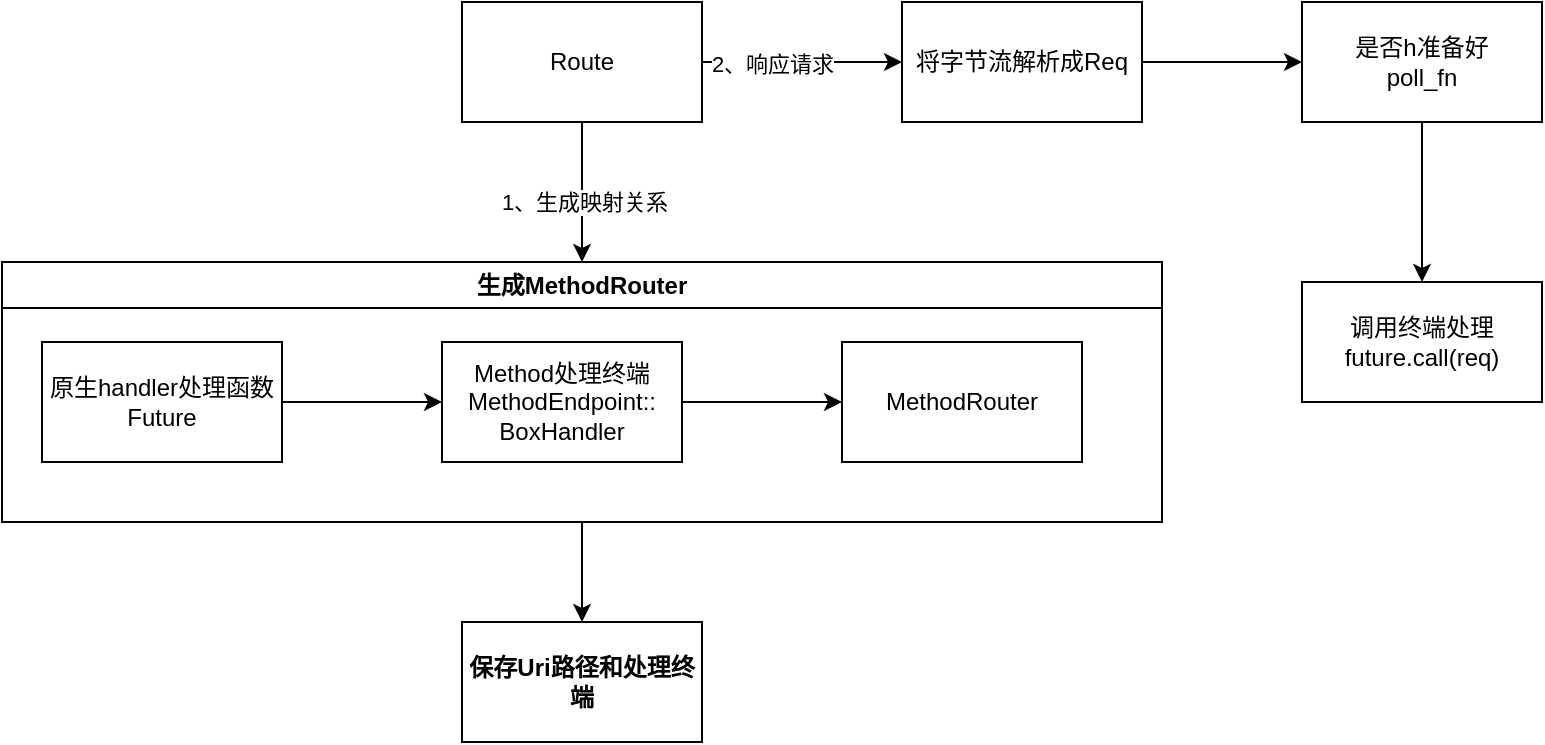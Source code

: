<mxfile>
    <diagram id="fd6AD5_KGd0gfpRy-8D4" name="第 1 页">
        <mxGraphModel dx="1534" dy="720" grid="1" gridSize="10" guides="1" tooltips="1" connect="1" arrows="1" fold="1" page="1" pageScale="1" pageWidth="827" pageHeight="1169" math="0" shadow="0">
            <root>
                <mxCell id="0"/>
                <mxCell id="1" parent="0"/>
                <mxCell id="13" style="edgeStyle=none;html=1;entryX=0.5;entryY=0;entryDx=0;entryDy=0;" parent="1" source="2" target="12" edge="1">
                    <mxGeometry relative="1" as="geometry">
                        <Array as="points">
                            <mxPoint x="320" y="120"/>
                        </Array>
                    </mxGeometry>
                </mxCell>
                <mxCell id="16" value="1、生成映射关系" style="edgeLabel;html=1;align=center;verticalAlign=middle;resizable=0;points=[];" parent="13" vertex="1" connectable="0">
                    <mxGeometry x="0.124" y="1" relative="1" as="geometry">
                        <mxPoint as="offset"/>
                    </mxGeometry>
                </mxCell>
                <mxCell id="18" style="edgeStyle=none;html=1;entryX=0;entryY=0.5;entryDx=0;entryDy=0;" parent="1" source="2" target="17" edge="1">
                    <mxGeometry relative="1" as="geometry"/>
                </mxCell>
                <mxCell id="19" value="2、响应请求" style="edgeLabel;html=1;align=center;verticalAlign=middle;resizable=0;points=[];" parent="18" vertex="1" connectable="0">
                    <mxGeometry x="-0.307" y="-1" relative="1" as="geometry">
                        <mxPoint as="offset"/>
                    </mxGeometry>
                </mxCell>
                <mxCell id="2" value="Route" style="rounded=0;whiteSpace=wrap;html=1;" parent="1" vertex="1">
                    <mxGeometry x="260" y="30" width="120" height="60" as="geometry"/>
                </mxCell>
                <mxCell id="5" value="" style="edgeStyle=none;html=1;" parent="1" source="3" target="4" edge="1">
                    <mxGeometry relative="1" as="geometry"/>
                </mxCell>
                <mxCell id="3" value="原生handler处理函数&lt;br&gt;Future" style="whiteSpace=wrap;html=1;" parent="1" vertex="1">
                    <mxGeometry x="50" y="200" width="120" height="60" as="geometry"/>
                </mxCell>
                <mxCell id="7" value="" style="edgeStyle=none;html=1;" parent="1" source="4" target="6" edge="1">
                    <mxGeometry relative="1" as="geometry"/>
                </mxCell>
                <mxCell id="4" value="Method处理终端&lt;br&gt;MethodEndpoint::&lt;br&gt;BoxHandler" style="whiteSpace=wrap;html=1;direction=east;" parent="1" vertex="1">
                    <mxGeometry x="250" y="200" width="120" height="60" as="geometry"/>
                </mxCell>
                <mxCell id="6" value="MethodRouter" style="whiteSpace=wrap;html=1;" parent="1" vertex="1">
                    <mxGeometry x="450" y="200" width="120" height="60" as="geometry"/>
                </mxCell>
                <mxCell id="15" value="" style="edgeStyle=none;html=1;" parent="1" source="12" target="14" edge="1">
                    <mxGeometry relative="1" as="geometry"/>
                </mxCell>
                <mxCell id="12" value="生成MethodRouter" style="swimlane;whiteSpace=wrap;html=1;" parent="1" vertex="1">
                    <mxGeometry x="30" y="160" width="580" height="130" as="geometry"/>
                </mxCell>
                <mxCell id="14" value="保存Uri路径和处理终端" style="whiteSpace=wrap;html=1;fontStyle=1;startSize=23;" parent="1" vertex="1">
                    <mxGeometry x="260" y="340" width="120" height="60" as="geometry"/>
                </mxCell>
                <mxCell id="22" value="" style="edgeStyle=none;html=1;" edge="1" parent="1" source="17" target="21">
                    <mxGeometry relative="1" as="geometry"/>
                </mxCell>
                <mxCell id="17" value="将字节流解析成Req" style="rounded=0;whiteSpace=wrap;html=1;" parent="1" vertex="1">
                    <mxGeometry x="480" y="30" width="120" height="60" as="geometry"/>
                </mxCell>
                <mxCell id="24" value="" style="edgeStyle=none;html=1;" edge="1" parent="1" source="21" target="23">
                    <mxGeometry relative="1" as="geometry"/>
                </mxCell>
                <mxCell id="21" value="是否h准备好&lt;br&gt;poll_fn" style="whiteSpace=wrap;html=1;rounded=0;" vertex="1" parent="1">
                    <mxGeometry x="680" y="30" width="120" height="60" as="geometry"/>
                </mxCell>
                <mxCell id="23" value="调用终端处理&lt;br&gt;future.call(req)" style="whiteSpace=wrap;html=1;rounded=0;" vertex="1" parent="1">
                    <mxGeometry x="680" y="170" width="120" height="60" as="geometry"/>
                </mxCell>
            </root>
        </mxGraphModel>
    </diagram>
</mxfile>